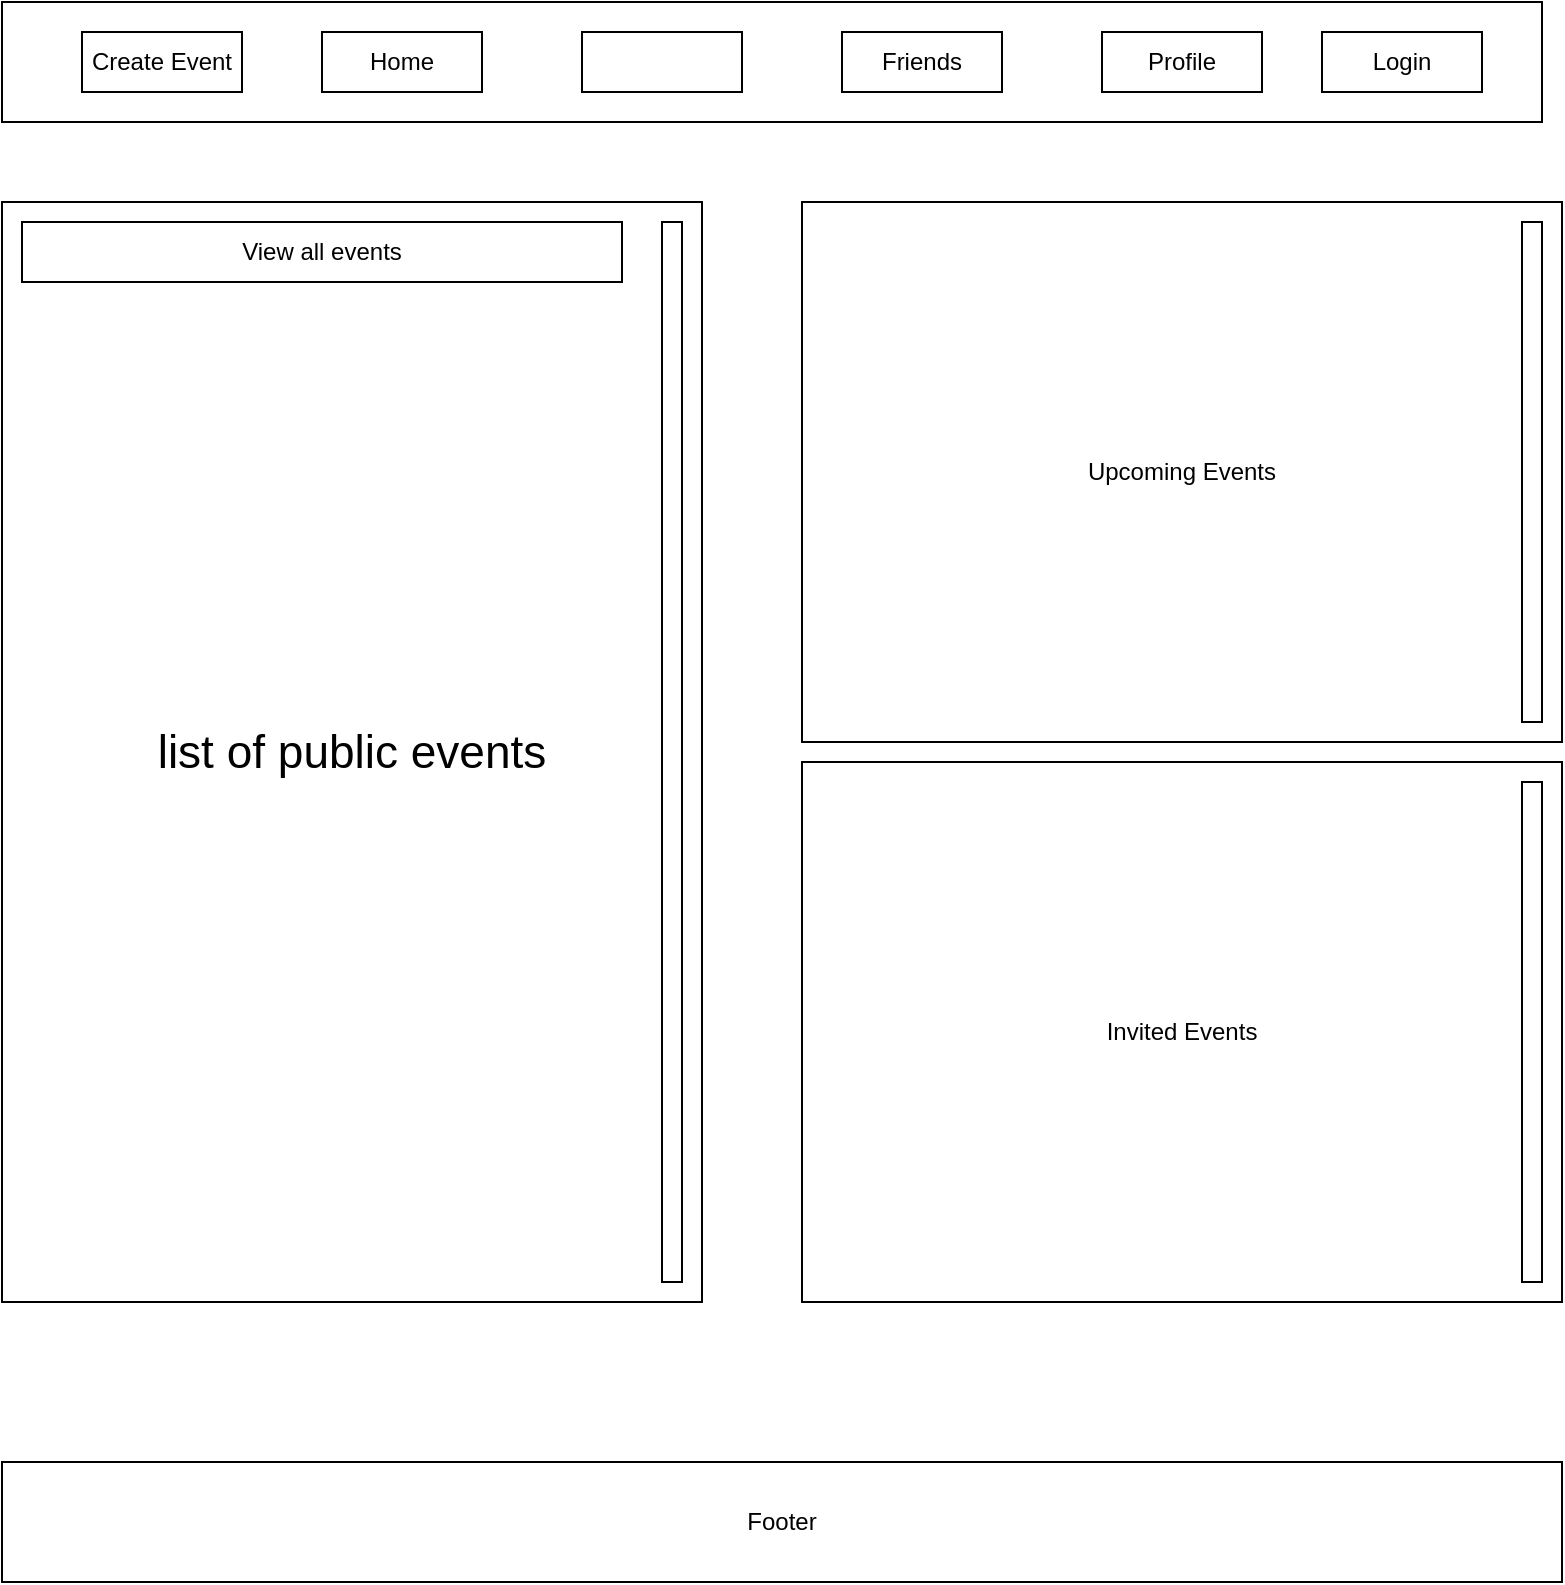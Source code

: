 <mxfile version="14.5.1" type="device" pages="6"><diagram id="1EfCMK2t79IUU4Ecl2y4" name="HomePage"><mxGraphModel dx="2062" dy="1066" grid="1" gridSize="10" guides="1" tooltips="1" connect="1" arrows="1" fold="1" page="1" pageScale="1" pageWidth="850" pageHeight="1100" math="0" shadow="0"><root><mxCell id="0"/><mxCell id="1" parent="0"/><mxCell id="-N8PcOUhfp4MZIVHIAwm-1" value="" style="rounded=0;whiteSpace=wrap;html=1;" vertex="1" parent="1"><mxGeometry x="40" y="120" width="770" height="60" as="geometry"/></mxCell><mxCell id="-N8PcOUhfp4MZIVHIAwm-2" value="Create Event" style="rounded=0;whiteSpace=wrap;html=1;" vertex="1" parent="1"><mxGeometry x="80" y="135" width="80" height="30" as="geometry"/></mxCell><mxCell id="-N8PcOUhfp4MZIVHIAwm-4" value="Home" style="rounded=0;whiteSpace=wrap;html=1;" vertex="1" parent="1"><mxGeometry x="200" y="135" width="80" height="30" as="geometry"/></mxCell><mxCell id="-N8PcOUhfp4MZIVHIAwm-5" value="" style="rounded=0;whiteSpace=wrap;html=1;" vertex="1" parent="1"><mxGeometry x="330" y="135" width="80" height="30" as="geometry"/></mxCell><mxCell id="-N8PcOUhfp4MZIVHIAwm-6" value="Friends" style="rounded=0;whiteSpace=wrap;html=1;" vertex="1" parent="1"><mxGeometry x="460" y="135" width="80" height="30" as="geometry"/></mxCell><mxCell id="-N8PcOUhfp4MZIVHIAwm-7" value="Profile" style="rounded=0;whiteSpace=wrap;html=1;" vertex="1" parent="1"><mxGeometry x="590" y="135" width="80" height="30" as="geometry"/></mxCell><mxCell id="-N8PcOUhfp4MZIVHIAwm-8" value="Login" style="rounded=0;whiteSpace=wrap;html=1;" vertex="1" parent="1"><mxGeometry x="700" y="135" width="80" height="30" as="geometry"/></mxCell><mxCell id="-N8PcOUhfp4MZIVHIAwm-9" value="&lt;font style=&quot;font-size: 23px&quot;&gt;list of public events&lt;/font&gt;" style="rounded=0;whiteSpace=wrap;html=1;" vertex="1" parent="1"><mxGeometry x="40" y="220" width="350" height="550" as="geometry"/></mxCell><mxCell id="-N8PcOUhfp4MZIVHIAwm-10" value="Upcoming Events" style="rounded=0;whiteSpace=wrap;html=1;" vertex="1" parent="1"><mxGeometry x="440" y="220" width="380" height="270" as="geometry"/></mxCell><mxCell id="-N8PcOUhfp4MZIVHIAwm-11" value="" style="rounded=0;whiteSpace=wrap;html=1;" vertex="1" parent="1"><mxGeometry x="370" y="230" width="10" height="530" as="geometry"/></mxCell><mxCell id="-N8PcOUhfp4MZIVHIAwm-12" value="" style="rounded=0;whiteSpace=wrap;html=1;" vertex="1" parent="1"><mxGeometry x="800" y="230" width="10" height="250" as="geometry"/></mxCell><mxCell id="-N8PcOUhfp4MZIVHIAwm-13" value="Invited Events" style="rounded=0;whiteSpace=wrap;html=1;" vertex="1" parent="1"><mxGeometry x="440" y="500" width="380" height="270" as="geometry"/></mxCell><mxCell id="-N8PcOUhfp4MZIVHIAwm-15" value="" style="rounded=0;whiteSpace=wrap;html=1;" vertex="1" parent="1"><mxGeometry x="800" y="510" width="10" height="250" as="geometry"/></mxCell><mxCell id="-N8PcOUhfp4MZIVHIAwm-16" value="Footer" style="rounded=0;whiteSpace=wrap;html=1;" vertex="1" parent="1"><mxGeometry x="40" y="850" width="780" height="60" as="geometry"/></mxCell><mxCell id="ddTsflFqg9YDQJqM3Ccl-1" value="View all events" style="rounded=0;whiteSpace=wrap;html=1;" vertex="1" parent="1"><mxGeometry x="50" y="230" width="300" height="30" as="geometry"/></mxCell></root></mxGraphModel></diagram><diagram id="PGT8peher_z6sWagOWde" name="LoginPage"><mxGraphModel dx="2062" dy="1066" grid="1" gridSize="10" guides="1" tooltips="1" connect="1" arrows="1" fold="1" page="1" pageScale="1" pageWidth="850" pageHeight="1100" math="0" shadow="0"><root><mxCell id="53tOZQJ5mEY3Ui1sLx8u-0"/><mxCell id="53tOZQJ5mEY3Ui1sLx8u-1" parent="53tOZQJ5mEY3Ui1sLx8u-0"/><mxCell id="QPjauWp8md34_Nh0Oq4X-0" value="" style="rounded=0;whiteSpace=wrap;html=1;" vertex="1" parent="53tOZQJ5mEY3Ui1sLx8u-1"><mxGeometry x="120" y="90" width="650" height="350" as="geometry"/></mxCell><mxCell id="QPjauWp8md34_Nh0Oq4X-1" value="" style="rounded=0;whiteSpace=wrap;html=1;" vertex="1" parent="53tOZQJ5mEY3Ui1sLx8u-1"><mxGeometry x="420" y="150" width="260" height="60" as="geometry"/></mxCell><mxCell id="QPjauWp8md34_Nh0Oq4X-2" value="" style="rounded=0;whiteSpace=wrap;html=1;" vertex="1" parent="53tOZQJ5mEY3Ui1sLx8u-1"><mxGeometry x="420" y="270" width="260" height="60" as="geometry"/></mxCell><mxCell id="QPjauWp8md34_Nh0Oq4X-3" value="Email/ User Name" style="text;html=1;strokeColor=none;fillColor=none;align=center;verticalAlign=middle;whiteSpace=wrap;rounded=0;fontSize=24;" vertex="1" parent="53tOZQJ5mEY3Ui1sLx8u-1"><mxGeometry x="190" y="180" width="200" height="20" as="geometry"/></mxCell><mxCell id="QPjauWp8md34_Nh0Oq4X-4" value="Password" style="text;html=1;strokeColor=none;fillColor=none;align=center;verticalAlign=middle;whiteSpace=wrap;rounded=0;fontSize=24;" vertex="1" parent="53tOZQJ5mEY3Ui1sLx8u-1"><mxGeometry x="190" y="290" width="200" height="20" as="geometry"/></mxCell><mxCell id="QPjauWp8md34_Nh0Oq4X-5" value="" style="rounded=0;whiteSpace=wrap;html=1;fontSize=24;" vertex="1" parent="53tOZQJ5mEY3Ui1sLx8u-1"><mxGeometry x="40" y="10" width="800" height="60" as="geometry"/></mxCell><mxCell id="QPjauWp8md34_Nh0Oq4X-6" value="" style="rounded=0;whiteSpace=wrap;html=1;fontSize=24;" vertex="1" parent="53tOZQJ5mEY3Ui1sLx8u-1"><mxGeometry x="30" y="500" width="800" height="60" as="geometry"/></mxCell><mxCell id="QPjauWp8md34_Nh0Oq4X-7" value="" style="rounded=0;whiteSpace=wrap;html=1;fontSize=24;" vertex="1" parent="53tOZQJ5mEY3Ui1sLx8u-1"><mxGeometry x="70" y="25" width="80" height="30" as="geometry"/></mxCell><mxCell id="QPjauWp8md34_Nh0Oq4X-8" value="" style="rounded=0;whiteSpace=wrap;html=1;fontSize=24;" vertex="1" parent="53tOZQJ5mEY3Ui1sLx8u-1"><mxGeometry x="200" y="25" width="80" height="30" as="geometry"/></mxCell><mxCell id="QPjauWp8md34_Nh0Oq4X-9" value="" style="rounded=0;whiteSpace=wrap;html=1;fontSize=24;" vertex="1" parent="53tOZQJ5mEY3Ui1sLx8u-1"><mxGeometry x="345" y="25" width="80" height="30" as="geometry"/></mxCell><mxCell id="QPjauWp8md34_Nh0Oq4X-10" value="" style="rounded=0;whiteSpace=wrap;html=1;fontSize=24;" vertex="1" parent="53tOZQJ5mEY3Ui1sLx8u-1"><mxGeometry x="490" y="25" width="80" height="30" as="geometry"/></mxCell><mxCell id="QPjauWp8md34_Nh0Oq4X-11" value="" style="rounded=0;whiteSpace=wrap;html=1;fontSize=24;" vertex="1" parent="53tOZQJ5mEY3Ui1sLx8u-1"><mxGeometry x="650" y="25" width="80" height="30" as="geometry"/></mxCell><mxCell id="QPjauWp8md34_Nh0Oq4X-13" value="Create an account" style="rounded=0;whiteSpace=wrap;html=1;fontSize=24;" vertex="1" parent="53tOZQJ5mEY3Ui1sLx8u-1"><mxGeometry x="280" y="360" width="290" height="40" as="geometry"/></mxCell></root></mxGraphModel></diagram><diagram id="GIYwve4LvakxalmMxp86" name="PublicEventPage"><mxGraphModel dx="2062" dy="1066" grid="1" gridSize="10" guides="1" tooltips="1" connect="1" arrows="1" fold="1" page="1" pageScale="1" pageWidth="850" pageHeight="1100" math="0" shadow="0"><root><mxCell id="xbTIU0TDk3iUKh3r371h-0"/><mxCell id="xbTIU0TDk3iUKh3r371h-1" parent="xbTIU0TDk3iUKh3r371h-0"/><mxCell id="xbTIU0TDk3iUKh3r371h-2" value="" style="rounded=0;whiteSpace=wrap;html=1;fontSize=24;" vertex="1" parent="xbTIU0TDk3iUKh3r371h-1"><mxGeometry x="90" y="160" width="690" height="1010" as="geometry"/></mxCell><mxCell id="xbTIU0TDk3iUKh3r371h-3" value="" style="rounded=0;whiteSpace=wrap;html=1;fontSize=24;" vertex="1" parent="xbTIU0TDk3iUKh3r371h-1"><mxGeometry x="760" y="170" width="10" height="980" as="geometry"/></mxCell><mxCell id="xbTIU0TDk3iUKh3r371h-4" value="Event 1" style="rounded=0;whiteSpace=wrap;html=1;fontSize=24;" vertex="1" parent="xbTIU0TDk3iUKh3r371h-1"><mxGeometry x="110" y="180" width="630" height="70" as="geometry"/></mxCell><mxCell id="xbTIU0TDk3iUKh3r371h-5" value="Event 2" style="rounded=0;whiteSpace=wrap;html=1;fontSize=24;" vertex="1" parent="xbTIU0TDk3iUKh3r371h-1"><mxGeometry x="110" y="270" width="630" height="70" as="geometry"/></mxCell><mxCell id="xbTIU0TDk3iUKh3r371h-6" value="" style="rounded=0;whiteSpace=wrap;html=1;fontSize=24;" vertex="1" parent="xbTIU0TDk3iUKh3r371h-1"><mxGeometry x="110" y="370" width="630" height="70" as="geometry"/></mxCell><mxCell id="xbTIU0TDk3iUKh3r371h-7" value="" style="rounded=0;whiteSpace=wrap;html=1;fontSize=24;" vertex="1" parent="xbTIU0TDk3iUKh3r371h-1"><mxGeometry x="110" y="460" width="630" height="70" as="geometry"/></mxCell><mxCell id="xbTIU0TDk3iUKh3r371h-8" value="" style="rounded=0;whiteSpace=wrap;html=1;fontSize=24;" vertex="1" parent="xbTIU0TDk3iUKh3r371h-1"><mxGeometry x="110" y="550" width="630" height="70" as="geometry"/></mxCell><mxCell id="xbTIU0TDk3iUKh3r371h-9" value="" style="rounded=0;whiteSpace=wrap;html=1;fontSize=24;" vertex="1" parent="xbTIU0TDk3iUKh3r371h-1"><mxGeometry x="110" y="640" width="630" height="70" as="geometry"/></mxCell><mxCell id="xbTIU0TDk3iUKh3r371h-10" value="" style="rounded=0;whiteSpace=wrap;html=1;fontSize=24;" vertex="1" parent="xbTIU0TDk3iUKh3r371h-1"><mxGeometry x="110" y="730" width="630" height="70" as="geometry"/></mxCell><mxCell id="xbTIU0TDk3iUKh3r371h-11" value="" style="rounded=0;whiteSpace=wrap;html=1;fontSize=24;" vertex="1" parent="xbTIU0TDk3iUKh3r371h-1"><mxGeometry x="110" y="820" width="630" height="70" as="geometry"/></mxCell><mxCell id="xbTIU0TDk3iUKh3r371h-12" value="" style="rounded=0;whiteSpace=wrap;html=1;fontSize=24;" vertex="1" parent="xbTIU0TDk3iUKh3r371h-1"><mxGeometry x="110" y="910" width="630" height="70" as="geometry"/></mxCell><mxCell id="xbTIU0TDk3iUKh3r371h-13" value="" style="rounded=0;whiteSpace=wrap;html=1;fontSize=24;" vertex="1" parent="xbTIU0TDk3iUKh3r371h-1"><mxGeometry x="110" y="1000" width="630" height="70" as="geometry"/></mxCell><mxCell id="xbTIU0TDk3iUKh3r371h-15" value="" style="shape=cross;whiteSpace=wrap;html=1;fontSize=24;" vertex="1" parent="xbTIU0TDk3iUKh3r371h-1"><mxGeometry x="670" y="190" width="50" height="50" as="geometry"/></mxCell><mxCell id="xbTIU0TDk3iUKh3r371h-16" value="" style="shape=cross;whiteSpace=wrap;html=1;fontSize=24;" vertex="1" parent="xbTIU0TDk3iUKh3r371h-1"><mxGeometry x="670" y="280" width="50" height="50" as="geometry"/></mxCell><mxCell id="xbTIU0TDk3iUKh3r371h-17" value="" style="shape=cross;whiteSpace=wrap;html=1;fontSize=24;" vertex="1" parent="xbTIU0TDk3iUKh3r371h-1"><mxGeometry x="670" y="380" width="50" height="50" as="geometry"/></mxCell><mxCell id="xbTIU0TDk3iUKh3r371h-18" value="" style="shape=cross;whiteSpace=wrap;html=1;fontSize=24;" vertex="1" parent="xbTIU0TDk3iUKh3r371h-1"><mxGeometry x="670" y="470" width="50" height="50" as="geometry"/></mxCell><mxCell id="xbTIU0TDk3iUKh3r371h-19" value="" style="shape=cross;whiteSpace=wrap;html=1;fontSize=24;" vertex="1" parent="xbTIU0TDk3iUKh3r371h-1"><mxGeometry x="670" y="560" width="50" height="50" as="geometry"/></mxCell><mxCell id="xbTIU0TDk3iUKh3r371h-20" value="" style="shape=cross;whiteSpace=wrap;html=1;fontSize=24;" vertex="1" parent="xbTIU0TDk3iUKh3r371h-1"><mxGeometry x="670" y="650" width="50" height="50" as="geometry"/></mxCell><mxCell id="xbTIU0TDk3iUKh3r371h-23" value="" style="shape=cross;whiteSpace=wrap;html=1;fontSize=24;" vertex="1" parent="xbTIU0TDk3iUKh3r371h-1"><mxGeometry x="670" y="740" width="50" height="50" as="geometry"/></mxCell><mxCell id="xbTIU0TDk3iUKh3r371h-24" value="" style="shape=cross;whiteSpace=wrap;html=1;fontSize=24;" vertex="1" parent="xbTIU0TDk3iUKh3r371h-1"><mxGeometry x="670" y="830" width="50" height="50" as="geometry"/></mxCell><mxCell id="xbTIU0TDk3iUKh3r371h-25" value="" style="shape=cross;whiteSpace=wrap;html=1;fontSize=24;" vertex="1" parent="xbTIU0TDk3iUKh3r371h-1"><mxGeometry x="670" y="920" width="50" height="50" as="geometry"/></mxCell><mxCell id="xbTIU0TDk3iUKh3r371h-26" value="" style="shape=cross;whiteSpace=wrap;html=1;fontSize=24;" vertex="1" parent="xbTIU0TDk3iUKh3r371h-1"><mxGeometry x="670" y="1020" width="50" height="50" as="geometry"/></mxCell><mxCell id="xbTIU0TDk3iUKh3r371h-27" value="" style="rounded=0;whiteSpace=wrap;html=1;fontSize=24;" vertex="1" parent="xbTIU0TDk3iUKh3r371h-1"><mxGeometry x="10" y="10" width="830" height="60" as="geometry"/></mxCell><mxCell id="xbTIU0TDk3iUKh3r371h-28" value="" style="rounded=0;whiteSpace=wrap;html=1;fontSize=24;" vertex="1" parent="xbTIU0TDk3iUKh3r371h-1"><mxGeometry x="40" y="20" width="90" height="40" as="geometry"/></mxCell><mxCell id="xbTIU0TDk3iUKh3r371h-29" value="" style="rounded=0;whiteSpace=wrap;html=1;fontSize=24;" vertex="1" parent="xbTIU0TDk3iUKh3r371h-1"><mxGeometry x="180" y="20" width="90" height="40" as="geometry"/></mxCell><mxCell id="xbTIU0TDk3iUKh3r371h-30" value="" style="rounded=0;whiteSpace=wrap;html=1;fontSize=24;" vertex="1" parent="xbTIU0TDk3iUKh3r371h-1"><mxGeometry x="330" y="20" width="90" height="40" as="geometry"/></mxCell><mxCell id="xbTIU0TDk3iUKh3r371h-31" value="" style="rounded=0;whiteSpace=wrap;html=1;fontSize=24;" vertex="1" parent="xbTIU0TDk3iUKh3r371h-1"><mxGeometry x="480" y="20" width="90" height="40" as="geometry"/></mxCell><mxCell id="xbTIU0TDk3iUKh3r371h-32" value="" style="rounded=0;whiteSpace=wrap;html=1;fontSize=24;" vertex="1" parent="xbTIU0TDk3iUKh3r371h-1"><mxGeometry x="640" y="20" width="90" height="40" as="geometry"/></mxCell><mxCell id="xbTIU0TDk3iUKh3r371h-34" value="" style="rounded=0;whiteSpace=wrap;html=1;fontSize=24;" vertex="1" parent="xbTIU0TDk3iUKh3r371h-1"><mxGeometry x="30" y="90" width="790" height="60" as="geometry"/></mxCell><mxCell id="xbTIU0TDk3iUKh3r371h-35" value="SearchBar" style="rounded=0;whiteSpace=wrap;html=1;fontSize=24;" vertex="1" parent="xbTIU0TDk3iUKh3r371h-1"><mxGeometry x="50" y="95" width="440" height="50" as="geometry"/></mxCell><mxCell id="xbTIU0TDk3iUKh3r371h-36" value="Drop Down Sort" style="rounded=0;whiteSpace=wrap;html=1;fontSize=24;" vertex="1" parent="xbTIU0TDk3iUKh3r371h-1"><mxGeometry x="530" y="95" width="280" height="45" as="geometry"/></mxCell></root></mxGraphModel></diagram><diagram id="UAkU6sTFymYf5BmUdO7C" name="CreateEventPage"><mxGraphModel dx="2062" dy="1066" grid="1" gridSize="10" guides="1" tooltips="1" connect="1" arrows="1" fold="1" page="1" pageScale="1" pageWidth="850" pageHeight="1100" math="0" shadow="0"><root><mxCell id="m9zTEuQykkpjKm8X3cAt-0"/><mxCell id="m9zTEuQykkpjKm8X3cAt-1" parent="m9zTEuQykkpjKm8X3cAt-0"/><mxCell id="Fgx0Pesvbsj8fjpUCM_I-0" value="" style="rounded=0;whiteSpace=wrap;html=1;fontSize=24;" vertex="1" parent="m9zTEuQykkpjKm8X3cAt-1"><mxGeometry x="40" y="30" width="780" height="60" as="geometry"/></mxCell><mxCell id="Fgx0Pesvbsj8fjpUCM_I-1" value="" style="rounded=0;whiteSpace=wrap;html=1;fontSize=24;" vertex="1" parent="m9zTEuQykkpjKm8X3cAt-1"><mxGeometry x="60" y="40" width="100" height="40" as="geometry"/></mxCell><mxCell id="Fgx0Pesvbsj8fjpUCM_I-2" value="" style="rounded=0;whiteSpace=wrap;html=1;fontSize=24;" vertex="1" parent="m9zTEuQykkpjKm8X3cAt-1"><mxGeometry x="210" y="40" width="100" height="40" as="geometry"/></mxCell><mxCell id="Fgx0Pesvbsj8fjpUCM_I-3" value="" style="rounded=0;whiteSpace=wrap;html=1;fontSize=24;" vertex="1" parent="m9zTEuQykkpjKm8X3cAt-1"><mxGeometry x="375" y="40" width="100" height="40" as="geometry"/></mxCell><mxCell id="Fgx0Pesvbsj8fjpUCM_I-4" value="" style="rounded=0;whiteSpace=wrap;html=1;fontSize=24;" vertex="1" parent="m9zTEuQykkpjKm8X3cAt-1"><mxGeometry x="520" y="40" width="100" height="40" as="geometry"/></mxCell><mxCell id="Fgx0Pesvbsj8fjpUCM_I-5" value="" style="rounded=0;whiteSpace=wrap;html=1;fontSize=24;" vertex="1" parent="m9zTEuQykkpjKm8X3cAt-1"><mxGeometry x="670" y="40" width="100" height="40" as="geometry"/></mxCell><mxCell id="Fgx0Pesvbsj8fjpUCM_I-6" value="Title of event" style="rounded=0;whiteSpace=wrap;html=1;fontSize=24;" vertex="1" parent="m9zTEuQykkpjKm8X3cAt-1"><mxGeometry x="60" y="140" width="760" height="60" as="geometry"/></mxCell><mxCell id="Fgx0Pesvbsj8fjpUCM_I-7" value="Description&amp;nbsp;" style="rounded=0;whiteSpace=wrap;html=1;fontSize=24;" vertex="1" parent="m9zTEuQykkpjKm8X3cAt-1"><mxGeometry x="60" y="230" width="390" height="410" as="geometry"/></mxCell><mxCell id="Fgx0Pesvbsj8fjpUCM_I-8" value="Pictures" style="rounded=0;whiteSpace=wrap;html=1;fontSize=24;" vertex="1" parent="m9zTEuQykkpjKm8X3cAt-1"><mxGeometry x="460" y="230" width="360" height="410" as="geometry"/></mxCell><mxCell id="Fgx0Pesvbsj8fjpUCM_I-9" value="Submit Event" style="rounded=0;whiteSpace=wrap;html=1;fontSize=24;" vertex="1" parent="m9zTEuQykkpjKm8X3cAt-1"><mxGeometry x="460" y="760" width="360" height="60" as="geometry"/></mxCell><mxCell id="Fgx0Pesvbsj8fjpUCM_I-10" value="Time" style="rounded=0;whiteSpace=wrap;html=1;fontSize=24;" vertex="1" parent="m9zTEuQykkpjKm8X3cAt-1"><mxGeometry x="60" y="680" width="390" height="60" as="geometry"/></mxCell><mxCell id="Fgx0Pesvbsj8fjpUCM_I-11" value="Location" style="rounded=0;whiteSpace=wrap;html=1;fontSize=24;" vertex="1" parent="m9zTEuQykkpjKm8X3cAt-1"><mxGeometry x="460" y="680" width="360" height="60" as="geometry"/></mxCell><mxCell id="Fgx0Pesvbsj8fjpUCM_I-12" value="Public/Priavate" style="rounded=0;whiteSpace=wrap;html=1;fontSize=24;" vertex="1" parent="m9zTEuQykkpjKm8X3cAt-1"><mxGeometry x="60" y="760" width="380" height="60" as="geometry"/></mxCell></root></mxGraphModel></diagram><diagram id="rihpsEhEUAgW7epp8z9L" name="ProfilePage"><mxGraphModel dx="2062" dy="1066" grid="1" gridSize="10" guides="1" tooltips="1" connect="1" arrows="1" fold="1" page="1" pageScale="1" pageWidth="850" pageHeight="1100" math="0" shadow="0"><root><mxCell id="aAtQukdXYAUan80Sm1z7-0"/><mxCell id="aAtQukdXYAUan80Sm1z7-1" parent="aAtQukdXYAUan80Sm1z7-0"/><mxCell id="0oIrDpGiIi8MpEJCYrOA-0" value="" style="rounded=0;whiteSpace=wrap;html=1;fontSize=24;" vertex="1" parent="aAtQukdXYAUan80Sm1z7-1"><mxGeometry x="20" y="20" width="800" height="60" as="geometry"/></mxCell><mxCell id="0oIrDpGiIi8MpEJCYrOA-1" value="" style="rounded=0;whiteSpace=wrap;html=1;fontSize=24;" vertex="1" parent="aAtQukdXYAUan80Sm1z7-1"><mxGeometry x="60" y="30" width="100" height="40" as="geometry"/></mxCell><mxCell id="0oIrDpGiIi8MpEJCYrOA-2" value="" style="rounded=0;whiteSpace=wrap;html=1;fontSize=24;" vertex="1" parent="aAtQukdXYAUan80Sm1z7-1"><mxGeometry x="210" y="30" width="100" height="40" as="geometry"/></mxCell><mxCell id="0oIrDpGiIi8MpEJCYrOA-3" value="" style="rounded=0;whiteSpace=wrap;html=1;fontSize=24;" vertex="1" parent="aAtQukdXYAUan80Sm1z7-1"><mxGeometry x="370" y="30" width="100" height="40" as="geometry"/></mxCell><mxCell id="0oIrDpGiIi8MpEJCYrOA-4" value="" style="rounded=0;whiteSpace=wrap;html=1;fontSize=24;" vertex="1" parent="aAtQukdXYAUan80Sm1z7-1"><mxGeometry x="520" y="30" width="100" height="40" as="geometry"/></mxCell><mxCell id="0oIrDpGiIi8MpEJCYrOA-5" value="" style="rounded=0;whiteSpace=wrap;html=1;fontSize=24;" vertex="1" parent="aAtQukdXYAUan80Sm1z7-1"><mxGeometry x="670" y="30" width="100" height="40" as="geometry"/></mxCell><mxCell id="0oIrDpGiIi8MpEJCYrOA-6" value="ProfilePic" style="ellipse;whiteSpace=wrap;html=1;aspect=fixed;fontSize=24;" vertex="1" parent="aAtQukdXYAUan80Sm1z7-1"><mxGeometry x="60" y="130" width="200" height="200" as="geometry"/></mxCell><mxCell id="0oIrDpGiIi8MpEJCYrOA-7" value="Name" style="rounded=0;whiteSpace=wrap;html=1;fontSize=24;" vertex="1" parent="aAtQukdXYAUan80Sm1z7-1"><mxGeometry x="340" y="140" width="380" height="60" as="geometry"/></mxCell><mxCell id="0oIrDpGiIi8MpEJCYrOA-8" value="About You" style="rounded=0;whiteSpace=wrap;html=1;fontSize=24;" vertex="1" parent="aAtQukdXYAUan80Sm1z7-1"><mxGeometry x="340" y="240" width="380" height="60" as="geometry"/></mxCell><mxCell id="0oIrDpGiIi8MpEJCYrOA-9" value="Events&amp;nbsp;" style="rounded=0;whiteSpace=wrap;html=1;fontSize=24;" vertex="1" parent="aAtQukdXYAUan80Sm1z7-1"><mxGeometry x="20" y="380" width="390" height="320" as="geometry"/></mxCell><mxCell id="0oIrDpGiIi8MpEJCYrOA-10" value="Settings" style="rounded=0;whiteSpace=wrap;html=1;fontSize=24;" vertex="1" parent="aAtQukdXYAUan80Sm1z7-1"><mxGeometry x="490" y="400" width="330" height="60" as="geometry"/></mxCell><mxCell id="6h3DXSYoPydLwc7no7am-0" value="Friends" style="rounded=0;whiteSpace=wrap;html=1;fontSize=24;" vertex="1" parent="aAtQukdXYAUan80Sm1z7-1"><mxGeometry x="490" y="500" width="300" height="180" as="geometry"/></mxCell><mxCell id="ezbeqr1B_B8C302rpvBb-0" value="Add friend by username" style="rounded=0;whiteSpace=wrap;html=1;fontSize=24;" vertex="1" parent="aAtQukdXYAUan80Sm1z7-1"><mxGeometry x="490" y="710" width="300" height="40" as="geometry"/></mxCell></root></mxGraphModel></diagram><diagram id="JE2QI2Ev-rrq7JjRsCbe" name="EventItemPage"><mxGraphModel dx="2062" dy="1066" grid="1" gridSize="10" guides="1" tooltips="1" connect="1" arrows="1" fold="1" page="1" pageScale="1" pageWidth="850" pageHeight="1100" math="0" shadow="0"><root><mxCell id="YpR9fwXe2QPIzz0GiuzQ-0"/><mxCell id="YpR9fwXe2QPIzz0GiuzQ-1" parent="YpR9fwXe2QPIzz0GiuzQ-0"/><mxCell id="dZyqgMG2L9P0wnXWnORl-0" value="" style="rounded=0;whiteSpace=wrap;html=1;fontSize=24;" vertex="1" parent="YpR9fwXe2QPIzz0GiuzQ-1"><mxGeometry x="40" y="30" width="770" height="60" as="geometry"/></mxCell><mxCell id="dZyqgMG2L9P0wnXWnORl-1" value="" style="rounded=0;whiteSpace=wrap;html=1;fontSize=24;" vertex="1" parent="YpR9fwXe2QPIzz0GiuzQ-1"><mxGeometry x="70" y="40" width="100" height="40" as="geometry"/></mxCell><mxCell id="dZyqgMG2L9P0wnXWnORl-2" value="" style="rounded=0;whiteSpace=wrap;html=1;fontSize=24;" vertex="1" parent="YpR9fwXe2QPIzz0GiuzQ-1"><mxGeometry x="220" y="40" width="100" height="40" as="geometry"/></mxCell><mxCell id="dZyqgMG2L9P0wnXWnORl-3" value="" style="rounded=0;whiteSpace=wrap;html=1;fontSize=24;" vertex="1" parent="YpR9fwXe2QPIzz0GiuzQ-1"><mxGeometry x="375" y="40" width="100" height="40" as="geometry"/></mxCell><mxCell id="dZyqgMG2L9P0wnXWnORl-4" value="" style="rounded=0;whiteSpace=wrap;html=1;fontSize=24;" vertex="1" parent="YpR9fwXe2QPIzz0GiuzQ-1"><mxGeometry x="510" y="40" width="100" height="40" as="geometry"/></mxCell><mxCell id="dZyqgMG2L9P0wnXWnORl-5" value="" style="rounded=0;whiteSpace=wrap;html=1;fontSize=24;" vertex="1" parent="YpR9fwXe2QPIzz0GiuzQ-1"><mxGeometry x="660" y="40" width="100" height="40" as="geometry"/></mxCell><mxCell id="dZyqgMG2L9P0wnXWnORl-6" value="Event Title" style="rounded=0;whiteSpace=wrap;html=1;fontSize=24;" vertex="1" parent="YpR9fwXe2QPIzz0GiuzQ-1"><mxGeometry x="50" y="140" width="760" height="90" as="geometry"/></mxCell><mxCell id="dZyqgMG2L9P0wnXWnORl-8" value="Host" style="rounded=0;whiteSpace=wrap;html=1;fontSize=24;" vertex="1" parent="YpR9fwXe2QPIzz0GiuzQ-1"><mxGeometry x="60" y="260" width="360" height="60" as="geometry"/></mxCell><mxCell id="dZyqgMG2L9P0wnXWnORl-9" value="Description&amp;nbsp;" style="rounded=0;whiteSpace=wrap;html=1;fontSize=24;" vertex="1" parent="YpR9fwXe2QPIzz0GiuzQ-1"><mxGeometry x="450" y="260" width="360" height="60" as="geometry"/></mxCell><mxCell id="dZyqgMG2L9P0wnXWnORl-10" value="Pictures" style="rounded=0;whiteSpace=wrap;html=1;fontSize=24;" vertex="1" parent="YpR9fwXe2QPIzz0GiuzQ-1"><mxGeometry x="60" y="340" width="360" height="250" as="geometry"/></mxCell><mxCell id="dZyqgMG2L9P0wnXWnORl-11" value="List of attendees" style="rounded=0;whiteSpace=wrap;html=1;fontSize=24;" vertex="1" parent="YpR9fwXe2QPIzz0GiuzQ-1"><mxGeometry x="450" y="340" width="360" height="250" as="geometry"/></mxCell><mxCell id="dZyqgMG2L9P0wnXWnORl-12" value="RSVP" style="rounded=0;whiteSpace=wrap;html=1;fontSize=24;" vertex="1" parent="YpR9fwXe2QPIzz0GiuzQ-1"><mxGeometry x="320" y="630" width="245" height="60" as="geometry"/></mxCell></root></mxGraphModel></diagram></mxfile>
